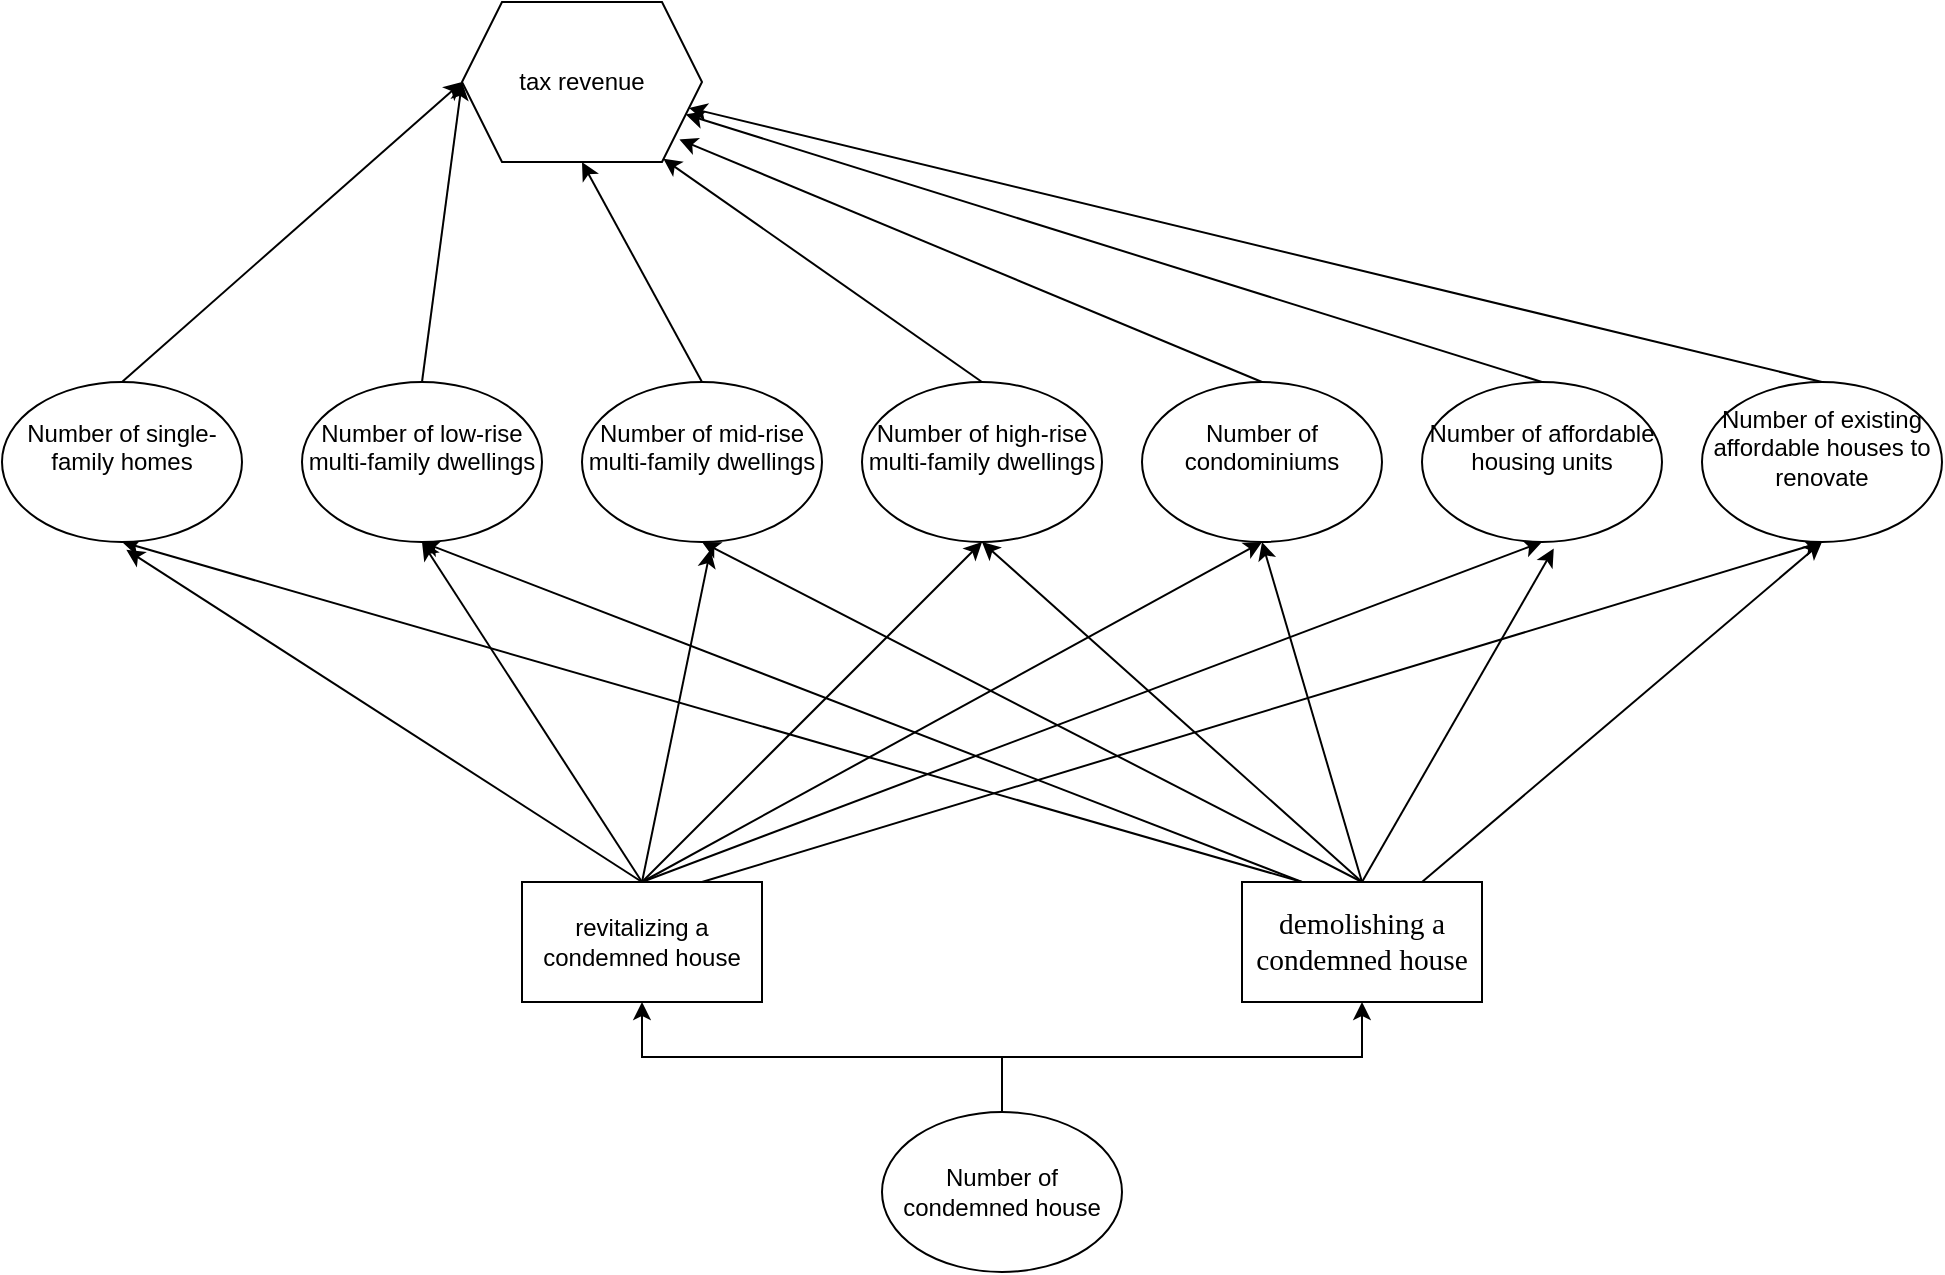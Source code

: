 <mxfile version="24.7.14">
  <diagram name="第 1 页" id="G_OJ9_7VG3s3t3pRjwT4">
    <mxGraphModel dx="1185" dy="627" grid="1" gridSize="10" guides="1" tooltips="1" connect="1" arrows="1" fold="1" page="1" pageScale="1" pageWidth="827" pageHeight="1169" math="0" shadow="0">
      <root>
        <mxCell id="0" />
        <mxCell id="1" parent="0" />
        <mxCell id="7tdNyDRqOUNXcjZfK8b2-14" style="rounded=0;orthogonalLoop=1;jettySize=auto;html=1;exitX=0.75;exitY=0;exitDx=0;exitDy=0;entryX=0.5;entryY=1;entryDx=0;entryDy=0;" edge="1" parent="1" source="L7YEMARuxRNkok3K0Yex-1" target="7tdNyDRqOUNXcjZfK8b2-5">
          <mxGeometry relative="1" as="geometry" />
        </mxCell>
        <mxCell id="7tdNyDRqOUNXcjZfK8b2-23" style="rounded=0;orthogonalLoop=1;jettySize=auto;html=1;exitX=0.5;exitY=0;exitDx=0;exitDy=0;entryX=0.5;entryY=1;entryDx=0;entryDy=0;" edge="1" parent="1" source="L7YEMARuxRNkok3K0Yex-1" target="7tdNyDRqOUNXcjZfK8b2-2">
          <mxGeometry relative="1" as="geometry" />
        </mxCell>
        <mxCell id="7tdNyDRqOUNXcjZfK8b2-24" style="rounded=0;orthogonalLoop=1;jettySize=auto;html=1;exitX=0.5;exitY=0;exitDx=0;exitDy=0;entryX=0.5;entryY=1;entryDx=0;entryDy=0;" edge="1" parent="1" source="L7YEMARuxRNkok3K0Yex-1" target="7tdNyDRqOUNXcjZfK8b2-1">
          <mxGeometry relative="1" as="geometry" />
        </mxCell>
        <mxCell id="7tdNyDRqOUNXcjZfK8b2-25" style="rounded=0;orthogonalLoop=1;jettySize=auto;html=1;exitX=0.5;exitY=0;exitDx=0;exitDy=0;entryX=0.5;entryY=1;entryDx=0;entryDy=0;" edge="1" parent="1" source="L7YEMARuxRNkok3K0Yex-1" target="7tdNyDRqOUNXcjZfK8b2-4">
          <mxGeometry relative="1" as="geometry" />
        </mxCell>
        <mxCell id="7tdNyDRqOUNXcjZfK8b2-27" style="rounded=0;orthogonalLoop=1;jettySize=auto;html=1;exitX=0.5;exitY=0;exitDx=0;exitDy=0;entryX=0.5;entryY=1;entryDx=0;entryDy=0;" edge="1" parent="1" source="L7YEMARuxRNkok3K0Yex-1" target="L7YEMARuxRNkok3K0Yex-3">
          <mxGeometry relative="1" as="geometry" />
        </mxCell>
        <mxCell id="L7YEMARuxRNkok3K0Yex-1" value="revitalizing a condemned house" style="rounded=0;whiteSpace=wrap;html=1;" parent="1" vertex="1">
          <mxGeometry x="310" y="470" width="120" height="60" as="geometry" />
        </mxCell>
        <mxCell id="7tdNyDRqOUNXcjZfK8b2-7" style="rounded=0;orthogonalLoop=1;jettySize=auto;html=1;exitX=0.75;exitY=0;exitDx=0;exitDy=0;entryX=0.5;entryY=1;entryDx=0;entryDy=0;" edge="1" parent="1" source="L7YEMARuxRNkok3K0Yex-2" target="7tdNyDRqOUNXcjZfK8b2-5">
          <mxGeometry relative="1" as="geometry" />
        </mxCell>
        <mxCell id="7tdNyDRqOUNXcjZfK8b2-9" style="rounded=0;orthogonalLoop=1;jettySize=auto;html=1;exitX=0.5;exitY=0;exitDx=0;exitDy=0;entryX=0.5;entryY=1;entryDx=0;entryDy=0;" edge="1" parent="1" source="L7YEMARuxRNkok3K0Yex-2" target="7tdNyDRqOUNXcjZfK8b2-1">
          <mxGeometry relative="1" as="geometry" />
        </mxCell>
        <mxCell id="7tdNyDRqOUNXcjZfK8b2-10" style="rounded=0;orthogonalLoop=1;jettySize=auto;html=1;exitX=0.5;exitY=0;exitDx=0;exitDy=0;entryX=0.5;entryY=1;entryDx=0;entryDy=0;" edge="1" parent="1" source="L7YEMARuxRNkok3K0Yex-2" target="7tdNyDRqOUNXcjZfK8b2-4">
          <mxGeometry relative="1" as="geometry" />
        </mxCell>
        <mxCell id="7tdNyDRqOUNXcjZfK8b2-11" style="rounded=0;orthogonalLoop=1;jettySize=auto;html=1;exitX=0.5;exitY=0;exitDx=0;exitDy=0;entryX=0.5;entryY=1;entryDx=0;entryDy=0;" edge="1" parent="1" source="L7YEMARuxRNkok3K0Yex-2" target="7tdNyDRqOUNXcjZfK8b2-3">
          <mxGeometry relative="1" as="geometry" />
        </mxCell>
        <mxCell id="7tdNyDRqOUNXcjZfK8b2-12" style="rounded=0;orthogonalLoop=1;jettySize=auto;html=1;exitX=0.25;exitY=0;exitDx=0;exitDy=0;entryX=0.5;entryY=1;entryDx=0;entryDy=0;" edge="1" parent="1" source="L7YEMARuxRNkok3K0Yex-2" target="L7YEMARuxRNkok3K0Yex-3">
          <mxGeometry relative="1" as="geometry" />
        </mxCell>
        <mxCell id="7tdNyDRqOUNXcjZfK8b2-13" style="rounded=0;orthogonalLoop=1;jettySize=auto;html=1;exitX=0.25;exitY=0;exitDx=0;exitDy=0;entryX=0.5;entryY=1;entryDx=0;entryDy=0;" edge="1" parent="1" source="L7YEMARuxRNkok3K0Yex-2" target="L7YEMARuxRNkok3K0Yex-4">
          <mxGeometry relative="1" as="geometry" />
        </mxCell>
        <mxCell id="L7YEMARuxRNkok3K0Yex-2" value="&lt;div&gt;&lt;span style=&quot;font-size: 11.04pt; font-family: &amp;quot;Arial Nova Light&amp;quot;;&quot;&gt;demolishing a condemned house&lt;/span&gt;&lt;/div&gt;" style="rounded=0;whiteSpace=wrap;html=1;" parent="1" vertex="1">
          <mxGeometry x="670" y="470" width="120" height="60" as="geometry" />
        </mxCell>
        <mxCell id="7tdNyDRqOUNXcjZfK8b2-17" style="rounded=0;orthogonalLoop=1;jettySize=auto;html=1;exitX=0.5;exitY=0;exitDx=0;exitDy=0;entryX=0;entryY=0.5;entryDx=0;entryDy=0;" edge="1" parent="1" source="L7YEMARuxRNkok3K0Yex-3" target="L7YEMARuxRNkok3K0Yex-7">
          <mxGeometry relative="1" as="geometry" />
        </mxCell>
        <mxCell id="L7YEMARuxRNkok3K0Yex-3" value="&#xa;Number of low-rise multi-family dwellings&#xa;&#xa;" style="ellipse;whiteSpace=wrap;html=1;" parent="1" vertex="1">
          <mxGeometry x="200" y="220" width="120" height="80" as="geometry" />
        </mxCell>
        <mxCell id="7tdNyDRqOUNXcjZfK8b2-16" style="rounded=0;orthogonalLoop=1;jettySize=auto;html=1;exitX=0.5;exitY=0;exitDx=0;exitDy=0;entryX=0;entryY=0.5;entryDx=0;entryDy=0;" edge="1" parent="1" source="L7YEMARuxRNkok3K0Yex-4" target="L7YEMARuxRNkok3K0Yex-7">
          <mxGeometry relative="1" as="geometry" />
        </mxCell>
        <mxCell id="L7YEMARuxRNkok3K0Yex-4" value="&#xa;Number of single-family homes&#xa;&#xa;" style="ellipse;whiteSpace=wrap;html=1;" parent="1" vertex="1">
          <mxGeometry x="50" y="220" width="120" height="80" as="geometry" />
        </mxCell>
        <mxCell id="L7YEMARuxRNkok3K0Yex-7" value="tax revenue" style="shape=hexagon;perimeter=hexagonPerimeter2;whiteSpace=wrap;html=1;fixedSize=1;" parent="1" vertex="1">
          <mxGeometry x="280" y="30" width="120" height="80" as="geometry" />
        </mxCell>
        <mxCell id="7tdNyDRqOUNXcjZfK8b2-20" style="rounded=0;orthogonalLoop=1;jettySize=auto;html=1;exitX=0.5;exitY=0;exitDx=0;exitDy=0;entryX=0.906;entryY=0.859;entryDx=0;entryDy=0;entryPerimeter=0;" edge="1" parent="1" source="7tdNyDRqOUNXcjZfK8b2-1" target="L7YEMARuxRNkok3K0Yex-7">
          <mxGeometry relative="1" as="geometry" />
        </mxCell>
        <mxCell id="7tdNyDRqOUNXcjZfK8b2-1" value="&#xa;Number of condominiums&#xa;&#xa;" style="ellipse;whiteSpace=wrap;html=1;" vertex="1" parent="1">
          <mxGeometry x="620" y="220" width="120" height="80" as="geometry" />
        </mxCell>
        <mxCell id="7tdNyDRqOUNXcjZfK8b2-21" style="rounded=0;orthogonalLoop=1;jettySize=auto;html=1;exitX=0.5;exitY=0;exitDx=0;exitDy=0;" edge="1" parent="1" source="7tdNyDRqOUNXcjZfK8b2-2" target="L7YEMARuxRNkok3K0Yex-7">
          <mxGeometry relative="1" as="geometry" />
        </mxCell>
        <mxCell id="7tdNyDRqOUNXcjZfK8b2-2" value="&#xa;Number of affordable housing units&#xa;&#xa;" style="ellipse;whiteSpace=wrap;html=1;" vertex="1" parent="1">
          <mxGeometry x="760" y="220" width="120" height="80" as="geometry" />
        </mxCell>
        <mxCell id="7tdNyDRqOUNXcjZfK8b2-18" style="rounded=0;orthogonalLoop=1;jettySize=auto;html=1;exitX=0.5;exitY=0;exitDx=0;exitDy=0;entryX=0.5;entryY=1;entryDx=0;entryDy=0;" edge="1" parent="1" source="7tdNyDRqOUNXcjZfK8b2-3" target="L7YEMARuxRNkok3K0Yex-7">
          <mxGeometry relative="1" as="geometry" />
        </mxCell>
        <mxCell id="7tdNyDRqOUNXcjZfK8b2-3" value="&#xa;Number of mid-rise multi-family dwellings&#xa;&#xa;" style="ellipse;whiteSpace=wrap;html=1;" vertex="1" parent="1">
          <mxGeometry x="340" y="220" width="120" height="80" as="geometry" />
        </mxCell>
        <mxCell id="7tdNyDRqOUNXcjZfK8b2-19" style="rounded=0;orthogonalLoop=1;jettySize=auto;html=1;exitX=0.5;exitY=0;exitDx=0;exitDy=0;entryX=0.839;entryY=0.98;entryDx=0;entryDy=0;entryPerimeter=0;" edge="1" parent="1" source="7tdNyDRqOUNXcjZfK8b2-4" target="L7YEMARuxRNkok3K0Yex-7">
          <mxGeometry relative="1" as="geometry">
            <mxPoint x="440" y="110" as="targetPoint" />
          </mxGeometry>
        </mxCell>
        <mxCell id="7tdNyDRqOUNXcjZfK8b2-4" value="&#xa;Number of high-rise multi-family dwellings&#xa;&#xa;" style="ellipse;whiteSpace=wrap;html=1;" vertex="1" parent="1">
          <mxGeometry x="480" y="220" width="120" height="80" as="geometry" />
        </mxCell>
        <mxCell id="7tdNyDRqOUNXcjZfK8b2-22" style="rounded=0;orthogonalLoop=1;jettySize=auto;html=1;exitX=0.5;exitY=0;exitDx=0;exitDy=0;" edge="1" parent="1" source="7tdNyDRqOUNXcjZfK8b2-5" target="L7YEMARuxRNkok3K0Yex-7">
          <mxGeometry relative="1" as="geometry" />
        </mxCell>
        <mxCell id="7tdNyDRqOUNXcjZfK8b2-5" value="&#xa;Number of existing affordable houses to renovate&#xa;&#xa;" style="ellipse;whiteSpace=wrap;html=1;" vertex="1" parent="1">
          <mxGeometry x="900" y="220" width="120" height="80" as="geometry" />
        </mxCell>
        <mxCell id="7tdNyDRqOUNXcjZfK8b2-8" style="rounded=0;orthogonalLoop=1;jettySize=auto;html=1;exitX=0.5;exitY=0;exitDx=0;exitDy=0;entryX=0.549;entryY=1.041;entryDx=0;entryDy=0;entryPerimeter=0;" edge="1" parent="1" source="L7YEMARuxRNkok3K0Yex-2" target="7tdNyDRqOUNXcjZfK8b2-2">
          <mxGeometry relative="1" as="geometry" />
        </mxCell>
        <mxCell id="7tdNyDRqOUNXcjZfK8b2-26" style="rounded=0;orthogonalLoop=1;jettySize=auto;html=1;exitX=0.5;exitY=0;exitDx=0;exitDy=0;entryX=0.535;entryY=1.048;entryDx=0;entryDy=0;entryPerimeter=0;" edge="1" parent="1" source="L7YEMARuxRNkok3K0Yex-1" target="7tdNyDRqOUNXcjZfK8b2-3">
          <mxGeometry relative="1" as="geometry" />
        </mxCell>
        <mxCell id="7tdNyDRqOUNXcjZfK8b2-28" style="rounded=0;orthogonalLoop=1;jettySize=auto;html=1;exitX=0.5;exitY=0;exitDx=0;exitDy=0;entryX=0.518;entryY=1.048;entryDx=0;entryDy=0;entryPerimeter=0;" edge="1" parent="1" source="L7YEMARuxRNkok3K0Yex-1" target="L7YEMARuxRNkok3K0Yex-4">
          <mxGeometry relative="1" as="geometry" />
        </mxCell>
        <mxCell id="7tdNyDRqOUNXcjZfK8b2-33" style="edgeStyle=orthogonalEdgeStyle;rounded=0;orthogonalLoop=1;jettySize=auto;html=1;exitX=0.5;exitY=0;exitDx=0;exitDy=0;entryX=0.5;entryY=1;entryDx=0;entryDy=0;" edge="1" parent="1" source="7tdNyDRqOUNXcjZfK8b2-30" target="L7YEMARuxRNkok3K0Yex-2">
          <mxGeometry relative="1" as="geometry" />
        </mxCell>
        <mxCell id="7tdNyDRqOUNXcjZfK8b2-34" style="edgeStyle=orthogonalEdgeStyle;rounded=0;orthogonalLoop=1;jettySize=auto;html=1;exitX=0.5;exitY=0;exitDx=0;exitDy=0;entryX=0.5;entryY=1;entryDx=0;entryDy=0;" edge="1" parent="1" source="7tdNyDRqOUNXcjZfK8b2-30" target="L7YEMARuxRNkok3K0Yex-1">
          <mxGeometry relative="1" as="geometry" />
        </mxCell>
        <mxCell id="7tdNyDRqOUNXcjZfK8b2-30" value="Number of condemned house" style="ellipse;whiteSpace=wrap;html=1;" vertex="1" parent="1">
          <mxGeometry x="490" y="585" width="120" height="80" as="geometry" />
        </mxCell>
      </root>
    </mxGraphModel>
  </diagram>
</mxfile>
